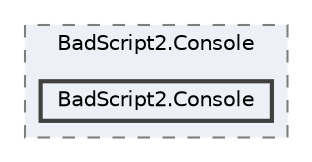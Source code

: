 digraph "src/BadScript2.Console/BadScript2.Console"
{
 // LATEX_PDF_SIZE
  bgcolor="transparent";
  edge [fontname=Helvetica,fontsize=10,labelfontname=Helvetica,labelfontsize=10];
  node [fontname=Helvetica,fontsize=10,shape=box,height=0.2,width=0.4];
  compound=true
  subgraph clusterdir_5a4dd81883b8a7ebb14c54f346ab5cc3 {
    graph [ bgcolor="#edf0f7", pencolor="grey50", label="BadScript2.Console", fontname=Helvetica,fontsize=10 style="filled,dashed", URL="dir_5a4dd81883b8a7ebb14c54f346ab5cc3.html",tooltip=""]
  dir_52a6c9cfbf23438a3ddff3d2e218c944 [label="BadScript2.Console", fillcolor="#edf0f7", color="grey25", style="filled,bold", URL="dir_52a6c9cfbf23438a3ddff3d2e218c944.html",tooltip=""];
  }
}
